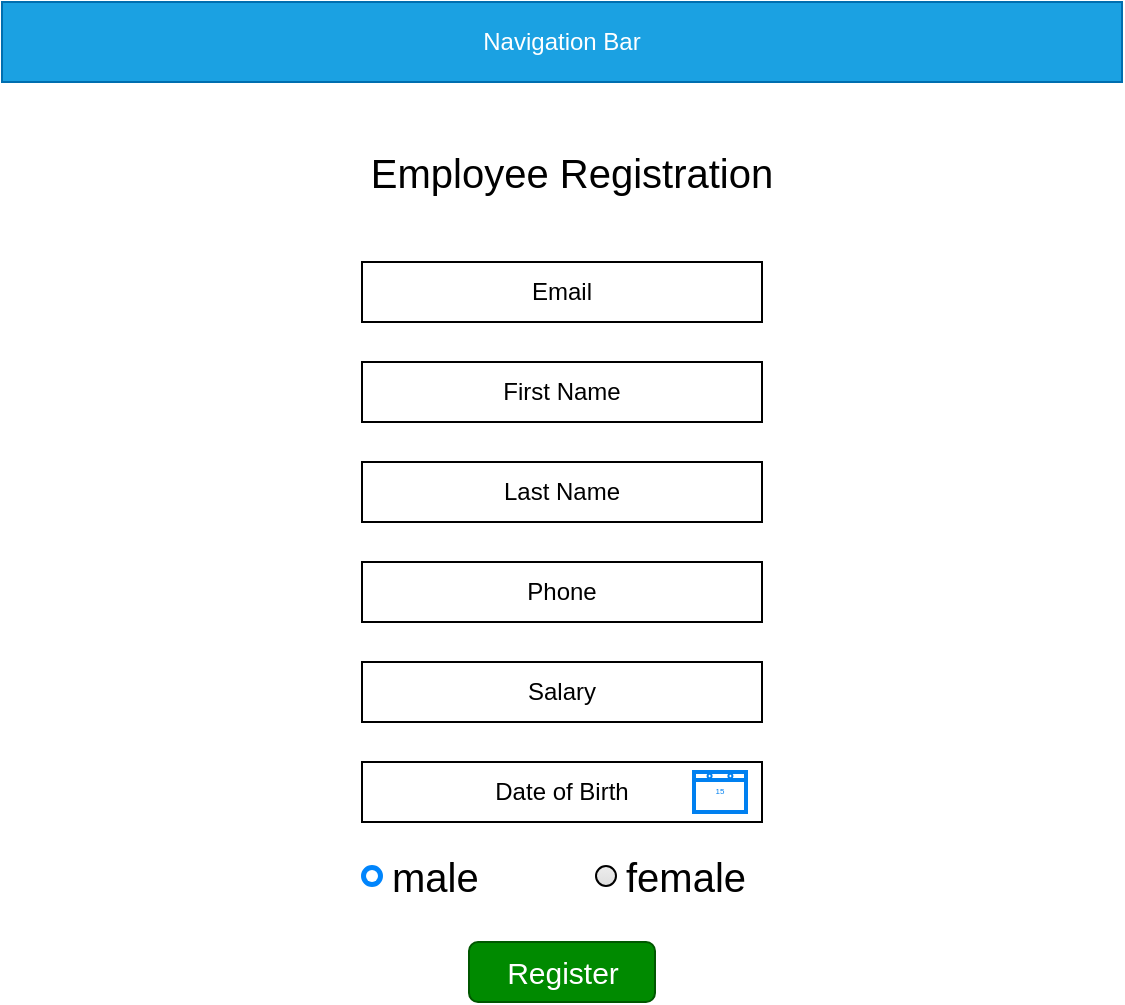 <mxfile>
    <diagram id="Gxg6jXFLXXl_f_FL0psv" name="Page-1">
        <mxGraphModel dx="342" dy="251" grid="1" gridSize="10" guides="1" tooltips="1" connect="1" arrows="1" fold="1" page="1" pageScale="1" pageWidth="827" pageHeight="1169" math="0" shadow="0">
            <root>
                <mxCell id="0"/>
                <mxCell id="1" parent="0"/>
                <mxCell id="2" value="Navigation Bar" style="rounded=0;whiteSpace=wrap;html=1;fillColor=#1ba1e2;strokeColor=#006EAF;fontColor=#ffffff;" parent="1" vertex="1">
                    <mxGeometry x="70" y="30" width="560" height="40" as="geometry"/>
                </mxCell>
                <mxCell id="3" value="Email" style="rounded=0;whiteSpace=wrap;html=1;" parent="1" vertex="1">
                    <mxGeometry x="250" y="160" width="200" height="30" as="geometry"/>
                </mxCell>
                <mxCell id="4" value="Employee Registration" style="text;html=1;strokeColor=none;fillColor=none;align=center;verticalAlign=middle;whiteSpace=wrap;rounded=0;fontSize=20;" parent="1" vertex="1">
                    <mxGeometry x="230" y="100" width="250" height="30" as="geometry"/>
                </mxCell>
                <mxCell id="5" value="First Name" style="rounded=0;whiteSpace=wrap;html=1;" parent="1" vertex="1">
                    <mxGeometry x="250" y="210" width="200" height="30" as="geometry"/>
                </mxCell>
                <mxCell id="6" value="Last Name" style="rounded=0;whiteSpace=wrap;html=1;" parent="1" vertex="1">
                    <mxGeometry x="250" y="260" width="200" height="30" as="geometry"/>
                </mxCell>
                <mxCell id="7" value="Phone" style="rounded=0;whiteSpace=wrap;html=1;" parent="1" vertex="1">
                    <mxGeometry x="250" y="310" width="200" height="30" as="geometry"/>
                </mxCell>
                <mxCell id="8" value="Salary" style="rounded=0;whiteSpace=wrap;html=1;" parent="1" vertex="1">
                    <mxGeometry x="250" y="360" width="200" height="30" as="geometry"/>
                </mxCell>
                <mxCell id="9" value="Date of Birth" style="rounded=0;whiteSpace=wrap;html=1;" parent="1" vertex="1">
                    <mxGeometry x="250" y="410" width="200" height="30" as="geometry"/>
                </mxCell>
                <mxCell id="66" value="" style="html=1;verticalLabelPosition=bottom;align=center;labelBackgroundColor=#ffffff;verticalAlign=top;strokeWidth=2;strokeColor=#0080F0;shadow=0;dashed=0;shape=mxgraph.ios7.icons.calendar;fontSize=20;" parent="1" vertex="1">
                    <mxGeometry x="416" y="415" width="26" height="20" as="geometry"/>
                </mxCell>
                <mxCell id="69" value="male" style="html=1;shadow=0;dashed=0;shape=mxgraph.bootstrap.radioButton2;labelPosition=right;verticalLabelPosition=middle;align=left;verticalAlign=middle;gradientColor=#DEDEDE;fillColor=#EDEDED;checked=1;spacing=5;checkedFill=#0085FC;checkedStroke=#ffffff;sketch=0;fontSize=20;" parent="1" vertex="1">
                    <mxGeometry x="250" y="462" width="10" height="10" as="geometry"/>
                </mxCell>
                <mxCell id="70" value="female" style="html=1;shadow=0;dashed=0;shape=mxgraph.bootstrap.radioButton2;labelPosition=right;verticalLabelPosition=middle;align=left;verticalAlign=middle;gradientColor=#DEDEDE;fillColor=#EDEDED;checked=0;spacing=5;checkedFill=#0085FC;checkedStroke=#ffffff;sketch=0;fontSize=20;" parent="1" vertex="1">
                    <mxGeometry x="367" y="462" width="10" height="10" as="geometry"/>
                </mxCell>
                <mxCell id="75" value="Register" style="rounded=1;whiteSpace=wrap;html=1;fontSize=15;fillColor=#008a00;fontColor=#ffffff;strokeColor=#005700;" parent="1" vertex="1">
                    <mxGeometry x="303.5" y="500" width="93" height="30" as="geometry"/>
                </mxCell>
            </root>
        </mxGraphModel>
    </diagram>
</mxfile>